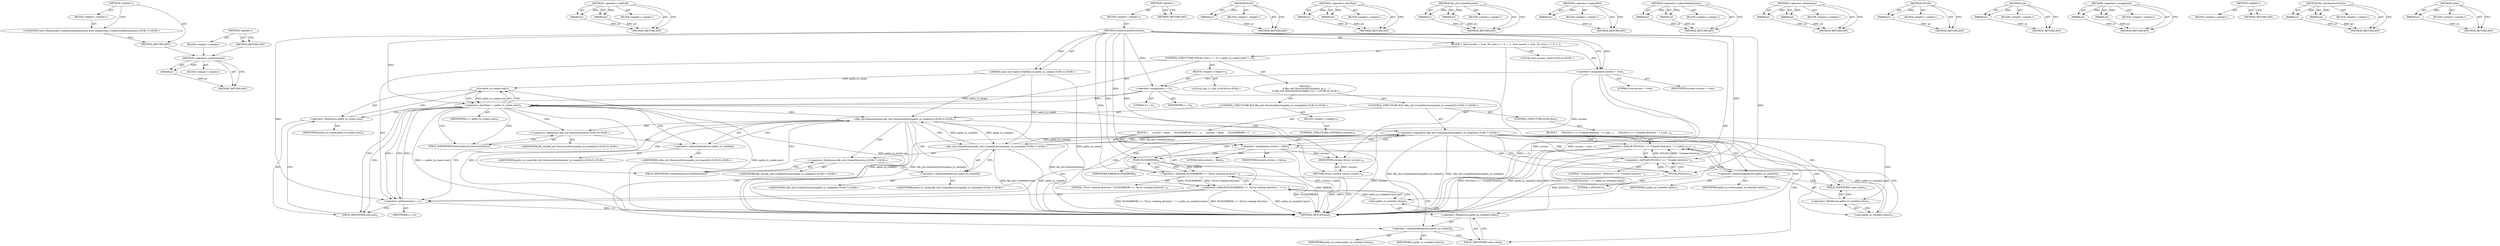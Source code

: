 digraph "&lt;global&gt;" {
vulnerable_125 [label=<(METHOD,&lt;operator&gt;.preIncrement)>];
vulnerable_126 [label=<(PARAM,p1)>];
vulnerable_127 [label=<(BLOCK,&lt;empty&gt;,&lt;empty&gt;)>];
vulnerable_128 [label=<(METHOD_RETURN,ANY)>];
vulnerable_148 [label=<(METHOD,&lt;operator&gt;.shiftLeft)>];
vulnerable_149 [label=<(PARAM,p1)>];
vulnerable_150 [label=<(PARAM,p2)>];
vulnerable_151 [label=<(BLOCK,&lt;empty&gt;,&lt;empty&gt;)>];
vulnerable_152 [label=<(METHOD_RETURN,ANY)>];
vulnerable_6 [label=<(METHOD,&lt;global&gt;)<SUB>1</SUB>>];
vulnerable_7 [label=<(BLOCK,&lt;empty&gt;,&lt;empty&gt;)<SUB>1</SUB>>];
vulnerable_8 [label=<(METHOD,CreateCacheDirectories)<SUB>1</SUB>>];
vulnerable_9 [label="<(PARAM,const std::vector&lt;FilePath&gt;&amp; paths_to_create)<SUB>2</SUB>>"];
vulnerable_10 [label=<(BLOCK,{
  bool success = true;
  for (size_t i = 0; i...,{
  bool success = true;
  for (size_t i = 0; i...)<SUB>2</SUB>>];
vulnerable_11 [label="<(LOCAL,bool success: bool)<SUB>3</SUB>>"];
vulnerable_12 [label=<(&lt;operator&gt;.assignment,success = true)<SUB>3</SUB>>];
vulnerable_13 [label=<(IDENTIFIER,success,success = true)<SUB>3</SUB>>];
vulnerable_14 [label=<(LITERAL,true,success = true)<SUB>3</SUB>>];
vulnerable_15 [label=<(CONTROL_STRUCTURE,FOR,for (size_t i = 0;i &lt; paths_to_create.size();++i))<SUB>4</SUB>>];
vulnerable_16 [label=<(BLOCK,&lt;empty&gt;,&lt;empty&gt;)<SUB>4</SUB>>];
vulnerable_17 [label="<(LOCAL,size_t i: size_t)<SUB>4</SUB>>"];
vulnerable_18 [label=<(&lt;operator&gt;.assignment,i = 0)<SUB>4</SUB>>];
vulnerable_19 [label=<(IDENTIFIER,i,i = 0)<SUB>4</SUB>>];
vulnerable_20 [label=<(LITERAL,0,i = 0)<SUB>4</SUB>>];
vulnerable_21 [label=<(&lt;operator&gt;.lessThan,i &lt; paths_to_create.size())<SUB>4</SUB>>];
vulnerable_22 [label=<(IDENTIFIER,i,i &lt; paths_to_create.size())<SUB>4</SUB>>];
vulnerable_23 [label=<(size,paths_to_create.size())<SUB>4</SUB>>];
vulnerable_24 [label=<(&lt;operator&gt;.fieldAccess,paths_to_create.size)<SUB>4</SUB>>];
vulnerable_25 [label=<(IDENTIFIER,paths_to_create,paths_to_create.size())<SUB>4</SUB>>];
vulnerable_26 [label=<(FIELD_IDENTIFIER,size,size)<SUB>4</SUB>>];
vulnerable_27 [label=<(&lt;operator&gt;.preIncrement,++i)<SUB>4</SUB>>];
vulnerable_28 [label=<(IDENTIFIER,i,++i)<SUB>4</SUB>>];
vulnerable_29 [label="<(BLOCK,{
    if (file_util::DirectoryExists(paths_to_c...,{
    if (file_util::DirectoryExists(paths_to_c...)<SUB>4</SUB>>"];
vulnerable_30 [label="<(CONTROL_STRUCTURE,IF,if (file_util::DirectoryExists(paths_to_create[i])))<SUB>5</SUB>>"];
vulnerable_31 [label="<(file_util.DirectoryExists,file_util::DirectoryExists(paths_to_create[i]))<SUB>5</SUB>>"];
vulnerable_32 [label="<(&lt;operator&gt;.fieldAccess,file_util::DirectoryExists)<SUB>5</SUB>>"];
vulnerable_33 [label="<(IDENTIFIER,file_util,file_util::DirectoryExists(paths_to_create[i]))<SUB>5</SUB>>"];
vulnerable_34 [label=<(FIELD_IDENTIFIER,DirectoryExists,DirectoryExists)<SUB>5</SUB>>];
vulnerable_35 [label=<(&lt;operator&gt;.indirectIndexAccess,paths_to_create[i])<SUB>5</SUB>>];
vulnerable_36 [label="<(IDENTIFIER,paths_to_create,file_util::DirectoryExists(paths_to_create[i]))<SUB>5</SUB>>"];
vulnerable_37 [label="<(IDENTIFIER,i,file_util::DirectoryExists(paths_to_create[i]))<SUB>5</SUB>>"];
vulnerable_38 [label=<(BLOCK,&lt;empty&gt;,&lt;empty&gt;)<SUB>6</SUB>>];
vulnerable_39 [label=<(CONTROL_STRUCTURE,CONTINUE,continue;)<SUB>6</SUB>>];
vulnerable_40 [label="<(CONTROL_STRUCTURE,IF,if (!file_util::CreateDirectory(paths_to_create[i])))<SUB>7</SUB>>"];
vulnerable_41 [label="<(&lt;operator&gt;.logicalNot,!file_util::CreateDirectory(paths_to_create[i]))<SUB>7</SUB>>"];
vulnerable_42 [label="<(file_util.CreateDirectory,file_util::CreateDirectory(paths_to_create[i]))<SUB>7</SUB>>"];
vulnerable_43 [label="<(&lt;operator&gt;.fieldAccess,file_util::CreateDirectory)<SUB>7</SUB>>"];
vulnerable_44 [label="<(IDENTIFIER,file_util,file_util::CreateDirectory(paths_to_create[i]))<SUB>7</SUB>>"];
vulnerable_45 [label=<(FIELD_IDENTIFIER,CreateDirectory,CreateDirectory)<SUB>7</SUB>>];
vulnerable_46 [label=<(&lt;operator&gt;.indirectIndexAccess,paths_to_create[i])<SUB>7</SUB>>];
vulnerable_47 [label="<(IDENTIFIER,paths_to_create,file_util::CreateDirectory(paths_to_create[i]))<SUB>7</SUB>>"];
vulnerable_48 [label="<(IDENTIFIER,i,file_util::CreateDirectory(paths_to_create[i]))<SUB>7</SUB>>"];
vulnerable_49 [label=<(BLOCK,{
      success = false;
      PLOG(ERROR) &lt;&lt; &quot;...,{
      success = false;
      PLOG(ERROR) &lt;&lt; &quot;...)<SUB>7</SUB>>];
vulnerable_50 [label=<(&lt;operator&gt;.assignment,success = false)<SUB>8</SUB>>];
vulnerable_51 [label=<(IDENTIFIER,success,success = false)<SUB>8</SUB>>];
vulnerable_52 [label=<(LITERAL,false,success = false)<SUB>8</SUB>>];
vulnerable_53 [label=<(&lt;operator&gt;.shiftLeft,PLOG(ERROR) &lt;&lt; &quot;Error creating directory &quot; &lt;&lt; p...)<SUB>9</SUB>>];
vulnerable_54 [label=<(&lt;operator&gt;.shiftLeft,PLOG(ERROR) &lt;&lt; &quot;Error creating directory &quot;)<SUB>9</SUB>>];
vulnerable_55 [label=<(PLOG,PLOG(ERROR))<SUB>9</SUB>>];
vulnerable_56 [label=<(IDENTIFIER,ERROR,PLOG(ERROR))<SUB>9</SUB>>];
vulnerable_57 [label=<(LITERAL,&quot;Error creating directory &quot;,PLOG(ERROR) &lt;&lt; &quot;Error creating directory &quot;)<SUB>9</SUB>>];
vulnerable_58 [label=<(value,paths_to_create[i].value())<SUB>9</SUB>>];
vulnerable_59 [label=<(&lt;operator&gt;.fieldAccess,paths_to_create[i].value)<SUB>9</SUB>>];
vulnerable_60 [label=<(&lt;operator&gt;.indirectIndexAccess,paths_to_create[i])<SUB>9</SUB>>];
vulnerable_61 [label=<(IDENTIFIER,paths_to_create,paths_to_create[i].value())<SUB>9</SUB>>];
vulnerable_62 [label=<(IDENTIFIER,i,paths_to_create[i].value())<SUB>9</SUB>>];
vulnerable_63 [label=<(FIELD_IDENTIFIER,value,value)<SUB>9</SUB>>];
vulnerable_64 [label=<(CONTROL_STRUCTURE,ELSE,else)<SUB>10</SUB>>];
vulnerable_65 [label=<(BLOCK,{
      DVLOG(1) &lt;&lt; &quot;Created directory &quot; &lt;&lt; pat...,{
      DVLOG(1) &lt;&lt; &quot;Created directory &quot; &lt;&lt; pat...)<SUB>10</SUB>>];
vulnerable_66 [label=<(&lt;operator&gt;.shiftLeft,DVLOG(1) &lt;&lt; &quot;Created directory &quot; &lt;&lt; paths_to_cr...)<SUB>11</SUB>>];
vulnerable_67 [label=<(&lt;operator&gt;.shiftLeft,DVLOG(1) &lt;&lt; &quot;Created directory &quot;)<SUB>11</SUB>>];
vulnerable_68 [label=<(DVLOG,DVLOG(1))<SUB>11</SUB>>];
vulnerable_69 [label=<(LITERAL,1,DVLOG(1))<SUB>11</SUB>>];
vulnerable_70 [label=<(LITERAL,&quot;Created directory &quot;,DVLOG(1) &lt;&lt; &quot;Created directory &quot;)<SUB>11</SUB>>];
vulnerable_71 [label=<(value,paths_to_create[i].value())<SUB>11</SUB>>];
vulnerable_72 [label=<(&lt;operator&gt;.fieldAccess,paths_to_create[i].value)<SUB>11</SUB>>];
vulnerable_73 [label=<(&lt;operator&gt;.indirectIndexAccess,paths_to_create[i])<SUB>11</SUB>>];
vulnerable_74 [label=<(IDENTIFIER,paths_to_create,paths_to_create[i].value())<SUB>11</SUB>>];
vulnerable_75 [label=<(IDENTIFIER,i,paths_to_create[i].value())<SUB>11</SUB>>];
vulnerable_76 [label=<(FIELD_IDENTIFIER,value,value)<SUB>11</SUB>>];
vulnerable_77 [label=<(RETURN,return success;,return success;)<SUB>14</SUB>>];
vulnerable_78 [label=<(IDENTIFIER,success,return success;)<SUB>14</SUB>>];
vulnerable_79 [label=<(METHOD_RETURN,bool)<SUB>1</SUB>>];
vulnerable_81 [label=<(METHOD_RETURN,ANY)<SUB>1</SUB>>];
vulnerable_153 [label=<(METHOD,PLOG)>];
vulnerable_154 [label=<(PARAM,p1)>];
vulnerable_155 [label=<(BLOCK,&lt;empty&gt;,&lt;empty&gt;)>];
vulnerable_156 [label=<(METHOD_RETURN,ANY)>];
vulnerable_111 [label=<(METHOD,&lt;operator&gt;.lessThan)>];
vulnerable_112 [label=<(PARAM,p1)>];
vulnerable_113 [label=<(PARAM,p2)>];
vulnerable_114 [label=<(BLOCK,&lt;empty&gt;,&lt;empty&gt;)>];
vulnerable_115 [label=<(METHOD_RETURN,ANY)>];
vulnerable_143 [label=<(METHOD,file_util.CreateDirectory)>];
vulnerable_144 [label=<(PARAM,p1)>];
vulnerable_145 [label=<(PARAM,p2)>];
vulnerable_146 [label=<(BLOCK,&lt;empty&gt;,&lt;empty&gt;)>];
vulnerable_147 [label=<(METHOD_RETURN,ANY)>];
vulnerable_139 [label=<(METHOD,&lt;operator&gt;.logicalNot)>];
vulnerable_140 [label=<(PARAM,p1)>];
vulnerable_141 [label=<(BLOCK,&lt;empty&gt;,&lt;empty&gt;)>];
vulnerable_142 [label=<(METHOD_RETURN,ANY)>];
vulnerable_134 [label=<(METHOD,&lt;operator&gt;.indirectIndexAccess)>];
vulnerable_135 [label=<(PARAM,p1)>];
vulnerable_136 [label=<(PARAM,p2)>];
vulnerable_137 [label=<(BLOCK,&lt;empty&gt;,&lt;empty&gt;)>];
vulnerable_138 [label=<(METHOD_RETURN,ANY)>];
vulnerable_120 [label=<(METHOD,&lt;operator&gt;.fieldAccess)>];
vulnerable_121 [label=<(PARAM,p1)>];
vulnerable_122 [label=<(PARAM,p2)>];
vulnerable_123 [label=<(BLOCK,&lt;empty&gt;,&lt;empty&gt;)>];
vulnerable_124 [label=<(METHOD_RETURN,ANY)>];
vulnerable_161 [label=<(METHOD,DVLOG)>];
vulnerable_162 [label=<(PARAM,p1)>];
vulnerable_163 [label=<(BLOCK,&lt;empty&gt;,&lt;empty&gt;)>];
vulnerable_164 [label=<(METHOD_RETURN,ANY)>];
vulnerable_116 [label=<(METHOD,size)>];
vulnerable_117 [label=<(PARAM,p1)>];
vulnerable_118 [label=<(BLOCK,&lt;empty&gt;,&lt;empty&gt;)>];
vulnerable_119 [label=<(METHOD_RETURN,ANY)>];
vulnerable_106 [label=<(METHOD,&lt;operator&gt;.assignment)>];
vulnerable_107 [label=<(PARAM,p1)>];
vulnerable_108 [label=<(PARAM,p2)>];
vulnerable_109 [label=<(BLOCK,&lt;empty&gt;,&lt;empty&gt;)>];
vulnerable_110 [label=<(METHOD_RETURN,ANY)>];
vulnerable_100 [label=<(METHOD,&lt;global&gt;)<SUB>1</SUB>>];
vulnerable_101 [label=<(BLOCK,&lt;empty&gt;,&lt;empty&gt;)>];
vulnerable_102 [label=<(METHOD_RETURN,ANY)>];
vulnerable_129 [label=<(METHOD,file_util.DirectoryExists)>];
vulnerable_130 [label=<(PARAM,p1)>];
vulnerable_131 [label=<(PARAM,p2)>];
vulnerable_132 [label=<(BLOCK,&lt;empty&gt;,&lt;empty&gt;)>];
vulnerable_133 [label=<(METHOD_RETURN,ANY)>];
vulnerable_157 [label=<(METHOD,value)>];
vulnerable_158 [label=<(PARAM,p1)>];
vulnerable_159 [label=<(BLOCK,&lt;empty&gt;,&lt;empty&gt;)>];
vulnerable_160 [label=<(METHOD_RETURN,ANY)>];
fixed_6 [label=<(METHOD,&lt;global&gt;)<SUB>1</SUB>>];
fixed_7 [label=<(BLOCK,&lt;empty&gt;,&lt;empty&gt;)<SUB>1</SUB>>];
fixed_8 [label="<(UNKNOWN,bool GDataCache::CreateCacheDirectories(,bool GDataCache::CreateCacheDirectories()<SUB>1</SUB>>"];
fixed_9 [label=<(METHOD_RETURN,ANY)<SUB>1</SUB>>];
fixed_14 [label=<(METHOD,&lt;global&gt;)<SUB>1</SUB>>];
fixed_15 [label=<(BLOCK,&lt;empty&gt;,&lt;empty&gt;)>];
fixed_16 [label=<(METHOD_RETURN,ANY)>];
vulnerable_125 -> vulnerable_126  [key=0, label="AST: "];
vulnerable_125 -> vulnerable_126  [key=1, label="DDG: "];
vulnerable_125 -> vulnerable_127  [key=0, label="AST: "];
vulnerable_125 -> vulnerable_128  [key=0, label="AST: "];
vulnerable_125 -> vulnerable_128  [key=1, label="CFG: "];
vulnerable_126 -> vulnerable_128  [key=0, label="DDG: p1"];
vulnerable_148 -> vulnerable_149  [key=0, label="AST: "];
vulnerable_148 -> vulnerable_149  [key=1, label="DDG: "];
vulnerable_148 -> vulnerable_151  [key=0, label="AST: "];
vulnerable_148 -> vulnerable_150  [key=0, label="AST: "];
vulnerable_148 -> vulnerable_150  [key=1, label="DDG: "];
vulnerable_148 -> vulnerable_152  [key=0, label="AST: "];
vulnerable_148 -> vulnerable_152  [key=1, label="CFG: "];
vulnerable_149 -> vulnerable_152  [key=0, label="DDG: p1"];
vulnerable_150 -> vulnerable_152  [key=0, label="DDG: p2"];
vulnerable_6 -> vulnerable_7  [key=0, label="AST: "];
vulnerable_6 -> vulnerable_81  [key=0, label="AST: "];
vulnerable_6 -> vulnerable_81  [key=1, label="CFG: "];
vulnerable_7 -> vulnerable_8  [key=0, label="AST: "];
vulnerable_8 -> vulnerable_9  [key=0, label="AST: "];
vulnerable_8 -> vulnerable_9  [key=1, label="DDG: "];
vulnerable_8 -> vulnerable_10  [key=0, label="AST: "];
vulnerable_8 -> vulnerable_79  [key=0, label="AST: "];
vulnerable_8 -> vulnerable_12  [key=0, label="CFG: "];
vulnerable_8 -> vulnerable_12  [key=1, label="DDG: "];
vulnerable_8 -> vulnerable_78  [key=0, label="DDG: "];
vulnerable_8 -> vulnerable_18  [key=0, label="DDG: "];
vulnerable_8 -> vulnerable_21  [key=0, label="DDG: "];
vulnerable_8 -> vulnerable_27  [key=0, label="DDG: "];
vulnerable_8 -> vulnerable_50  [key=0, label="DDG: "];
vulnerable_8 -> vulnerable_54  [key=0, label="DDG: "];
vulnerable_8 -> vulnerable_55  [key=0, label="DDG: "];
vulnerable_8 -> vulnerable_67  [key=0, label="DDG: "];
vulnerable_8 -> vulnerable_68  [key=0, label="DDG: "];
vulnerable_9 -> vulnerable_79  [key=0, label="DDG: paths_to_create"];
vulnerable_9 -> vulnerable_23  [key=0, label="DDG: paths_to_create"];
vulnerable_9 -> vulnerable_31  [key=0, label="DDG: paths_to_create"];
vulnerable_9 -> vulnerable_42  [key=0, label="DDG: paths_to_create"];
vulnerable_10 -> vulnerable_11  [key=0, label="AST: "];
vulnerable_10 -> vulnerable_12  [key=0, label="AST: "];
vulnerable_10 -> vulnerable_15  [key=0, label="AST: "];
vulnerable_10 -> vulnerable_77  [key=0, label="AST: "];
vulnerable_12 -> vulnerable_13  [key=0, label="AST: "];
vulnerable_12 -> vulnerable_14  [key=0, label="AST: "];
vulnerable_12 -> vulnerable_18  [key=0, label="CFG: "];
vulnerable_12 -> vulnerable_79  [key=0, label="DDG: success"];
vulnerable_12 -> vulnerable_79  [key=1, label="DDG: success = true"];
vulnerable_12 -> vulnerable_78  [key=0, label="DDG: success"];
vulnerable_15 -> vulnerable_16  [key=0, label="AST: "];
vulnerable_15 -> vulnerable_21  [key=0, label="AST: "];
vulnerable_15 -> vulnerable_27  [key=0, label="AST: "];
vulnerable_15 -> vulnerable_29  [key=0, label="AST: "];
vulnerable_16 -> vulnerable_17  [key=0, label="AST: "];
vulnerable_16 -> vulnerable_18  [key=0, label="AST: "];
vulnerable_18 -> vulnerable_19  [key=0, label="AST: "];
vulnerable_18 -> vulnerable_20  [key=0, label="AST: "];
vulnerable_18 -> vulnerable_26  [key=0, label="CFG: "];
vulnerable_18 -> vulnerable_79  [key=0, label="DDG: i = 0"];
vulnerable_18 -> vulnerable_21  [key=0, label="DDG: i"];
vulnerable_21 -> vulnerable_22  [key=0, label="AST: "];
vulnerable_21 -> vulnerable_23  [key=0, label="AST: "];
vulnerable_21 -> vulnerable_23  [key=1, label="CDG: "];
vulnerable_21 -> vulnerable_34  [key=0, label="CFG: "];
vulnerable_21 -> vulnerable_34  [key=1, label="CDG: "];
vulnerable_21 -> vulnerable_77  [key=0, label="CFG: "];
vulnerable_21 -> vulnerable_79  [key=0, label="DDG: i"];
vulnerable_21 -> vulnerable_79  [key=1, label="DDG: paths_to_create.size()"];
vulnerable_21 -> vulnerable_79  [key=2, label="DDG: i &lt; paths_to_create.size()"];
vulnerable_21 -> vulnerable_27  [key=0, label="DDG: i"];
vulnerable_21 -> vulnerable_27  [key=1, label="CDG: "];
vulnerable_21 -> vulnerable_21  [key=0, label="CDG: "];
vulnerable_21 -> vulnerable_32  [key=0, label="CDG: "];
vulnerable_21 -> vulnerable_26  [key=0, label="CDG: "];
vulnerable_21 -> vulnerable_35  [key=0, label="CDG: "];
vulnerable_21 -> vulnerable_24  [key=0, label="CDG: "];
vulnerable_21 -> vulnerable_31  [key=0, label="CDG: "];
vulnerable_23 -> vulnerable_24  [key=0, label="AST: "];
vulnerable_23 -> vulnerable_21  [key=0, label="CFG: "];
vulnerable_23 -> vulnerable_21  [key=1, label="DDG: paths_to_create.size"];
vulnerable_23 -> vulnerable_79  [key=0, label="DDG: paths_to_create.size"];
vulnerable_24 -> vulnerable_25  [key=0, label="AST: "];
vulnerable_24 -> vulnerable_26  [key=0, label="AST: "];
vulnerable_24 -> vulnerable_23  [key=0, label="CFG: "];
vulnerable_26 -> vulnerable_24  [key=0, label="CFG: "];
vulnerable_27 -> vulnerable_28  [key=0, label="AST: "];
vulnerable_27 -> vulnerable_26  [key=0, label="CFG: "];
vulnerable_27 -> vulnerable_79  [key=0, label="DDG: ++i"];
vulnerable_27 -> vulnerable_21  [key=0, label="DDG: i"];
vulnerable_29 -> vulnerable_30  [key=0, label="AST: "];
vulnerable_29 -> vulnerable_40  [key=0, label="AST: "];
vulnerable_30 -> vulnerable_31  [key=0, label="AST: "];
vulnerable_30 -> vulnerable_38  [key=0, label="AST: "];
vulnerable_31 -> vulnerable_32  [key=0, label="AST: "];
vulnerable_31 -> vulnerable_35  [key=0, label="AST: "];
vulnerable_31 -> vulnerable_27  [key=0, label="CFG: "];
vulnerable_31 -> vulnerable_45  [key=0, label="CFG: "];
vulnerable_31 -> vulnerable_45  [key=1, label="CDG: "];
vulnerable_31 -> vulnerable_79  [key=0, label="DDG: file_util::DirectoryExists"];
vulnerable_31 -> vulnerable_79  [key=1, label="DDG: paths_to_create[i]"];
vulnerable_31 -> vulnerable_79  [key=2, label="DDG: file_util::DirectoryExists(paths_to_create[i])"];
vulnerable_31 -> vulnerable_42  [key=0, label="DDG: paths_to_create[i]"];
vulnerable_31 -> vulnerable_42  [key=1, label="CDG: "];
vulnerable_31 -> vulnerable_46  [key=0, label="CDG: "];
vulnerable_31 -> vulnerable_43  [key=0, label="CDG: "];
vulnerable_31 -> vulnerable_41  [key=0, label="CDG: "];
vulnerable_32 -> vulnerable_33  [key=0, label="AST: "];
vulnerable_32 -> vulnerable_34  [key=0, label="AST: "];
vulnerable_32 -> vulnerable_35  [key=0, label="CFG: "];
vulnerable_34 -> vulnerable_32  [key=0, label="CFG: "];
vulnerable_35 -> vulnerable_36  [key=0, label="AST: "];
vulnerable_35 -> vulnerable_37  [key=0, label="AST: "];
vulnerable_35 -> vulnerable_31  [key=0, label="CFG: "];
vulnerable_38 -> vulnerable_39  [key=0, label="AST: "];
vulnerable_40 -> vulnerable_41  [key=0, label="AST: "];
vulnerable_40 -> vulnerable_49  [key=0, label="AST: "];
vulnerable_40 -> vulnerable_64  [key=0, label="AST: "];
vulnerable_41 -> vulnerable_42  [key=0, label="AST: "];
vulnerable_41 -> vulnerable_50  [key=0, label="CFG: "];
vulnerable_41 -> vulnerable_50  [key=1, label="CDG: "];
vulnerable_41 -> vulnerable_68  [key=0, label="CFG: "];
vulnerable_41 -> vulnerable_68  [key=1, label="CDG: "];
vulnerable_41 -> vulnerable_79  [key=0, label="DDG: file_util::CreateDirectory(paths_to_create[i])"];
vulnerable_41 -> vulnerable_79  [key=1, label="DDG: !file_util::CreateDirectory(paths_to_create[i])"];
vulnerable_41 -> vulnerable_60  [key=0, label="CDG: "];
vulnerable_41 -> vulnerable_73  [key=0, label="CDG: "];
vulnerable_41 -> vulnerable_66  [key=0, label="CDG: "];
vulnerable_41 -> vulnerable_72  [key=0, label="CDG: "];
vulnerable_41 -> vulnerable_67  [key=0, label="CDG: "];
vulnerable_41 -> vulnerable_76  [key=0, label="CDG: "];
vulnerable_41 -> vulnerable_59  [key=0, label="CDG: "];
vulnerable_41 -> vulnerable_54  [key=0, label="CDG: "];
vulnerable_41 -> vulnerable_58  [key=0, label="CDG: "];
vulnerable_41 -> vulnerable_71  [key=0, label="CDG: "];
vulnerable_41 -> vulnerable_53  [key=0, label="CDG: "];
vulnerable_41 -> vulnerable_63  [key=0, label="CDG: "];
vulnerable_41 -> vulnerable_55  [key=0, label="CDG: "];
vulnerable_42 -> vulnerable_43  [key=0, label="AST: "];
vulnerable_42 -> vulnerable_46  [key=0, label="AST: "];
vulnerable_42 -> vulnerable_41  [key=0, label="CFG: "];
vulnerable_42 -> vulnerable_41  [key=1, label="DDG: file_util::CreateDirectory"];
vulnerable_42 -> vulnerable_41  [key=2, label="DDG: paths_to_create[i]"];
vulnerable_42 -> vulnerable_79  [key=0, label="DDG: file_util::CreateDirectory"];
vulnerable_42 -> vulnerable_79  [key=1, label="DDG: paths_to_create[i]"];
vulnerable_42 -> vulnerable_31  [key=0, label="DDG: paths_to_create[i]"];
vulnerable_43 -> vulnerable_44  [key=0, label="AST: "];
vulnerable_43 -> vulnerable_45  [key=0, label="AST: "];
vulnerable_43 -> vulnerable_46  [key=0, label="CFG: "];
vulnerable_45 -> vulnerable_43  [key=0, label="CFG: "];
vulnerable_46 -> vulnerable_47  [key=0, label="AST: "];
vulnerable_46 -> vulnerable_48  [key=0, label="AST: "];
vulnerable_46 -> vulnerable_42  [key=0, label="CFG: "];
vulnerable_49 -> vulnerable_50  [key=0, label="AST: "];
vulnerable_49 -> vulnerable_53  [key=0, label="AST: "];
vulnerable_50 -> vulnerable_51  [key=0, label="AST: "];
vulnerable_50 -> vulnerable_52  [key=0, label="AST: "];
vulnerable_50 -> vulnerable_55  [key=0, label="CFG: "];
vulnerable_50 -> vulnerable_79  [key=0, label="DDG: success"];
vulnerable_50 -> vulnerable_79  [key=1, label="DDG: success = false"];
vulnerable_50 -> vulnerable_78  [key=0, label="DDG: success"];
vulnerable_53 -> vulnerable_54  [key=0, label="AST: "];
vulnerable_53 -> vulnerable_58  [key=0, label="AST: "];
vulnerable_53 -> vulnerable_27  [key=0, label="CFG: "];
vulnerable_53 -> vulnerable_79  [key=0, label="DDG: PLOG(ERROR) &lt;&lt; &quot;Error creating directory &quot;"];
vulnerable_53 -> vulnerable_79  [key=1, label="DDG: paths_to_create[i].value()"];
vulnerable_53 -> vulnerable_79  [key=2, label="DDG: PLOG(ERROR) &lt;&lt; &quot;Error creating directory &quot; &lt;&lt; paths_to_create[i].value()"];
vulnerable_54 -> vulnerable_55  [key=0, label="AST: "];
vulnerable_54 -> vulnerable_57  [key=0, label="AST: "];
vulnerable_54 -> vulnerable_60  [key=0, label="CFG: "];
vulnerable_54 -> vulnerable_79  [key=0, label="DDG: PLOG(ERROR)"];
vulnerable_54 -> vulnerable_53  [key=0, label="DDG: PLOG(ERROR)"];
vulnerable_54 -> vulnerable_53  [key=1, label="DDG: &quot;Error creating directory &quot;"];
vulnerable_55 -> vulnerable_56  [key=0, label="AST: "];
vulnerable_55 -> vulnerable_54  [key=0, label="CFG: "];
vulnerable_55 -> vulnerable_54  [key=1, label="DDG: ERROR"];
vulnerable_55 -> vulnerable_79  [key=0, label="DDG: ERROR"];
vulnerable_58 -> vulnerable_59  [key=0, label="AST: "];
vulnerable_58 -> vulnerable_53  [key=0, label="CFG: "];
vulnerable_58 -> vulnerable_53  [key=1, label="DDG: paths_to_create[i].value"];
vulnerable_59 -> vulnerable_60  [key=0, label="AST: "];
vulnerable_59 -> vulnerable_63  [key=0, label="AST: "];
vulnerable_59 -> vulnerable_58  [key=0, label="CFG: "];
vulnerable_60 -> vulnerable_61  [key=0, label="AST: "];
vulnerable_60 -> vulnerable_62  [key=0, label="AST: "];
vulnerable_60 -> vulnerable_63  [key=0, label="CFG: "];
vulnerable_63 -> vulnerable_59  [key=0, label="CFG: "];
vulnerable_64 -> vulnerable_65  [key=0, label="AST: "];
vulnerable_65 -> vulnerable_66  [key=0, label="AST: "];
vulnerable_66 -> vulnerable_67  [key=0, label="AST: "];
vulnerable_66 -> vulnerable_71  [key=0, label="AST: "];
vulnerable_66 -> vulnerable_27  [key=0, label="CFG: "];
vulnerable_66 -> vulnerable_79  [key=0, label="DDG: DVLOG(1) &lt;&lt; &quot;Created directory &quot;"];
vulnerable_66 -> vulnerable_79  [key=1, label="DDG: paths_to_create[i].value()"];
vulnerable_66 -> vulnerable_79  [key=2, label="DDG: DVLOG(1) &lt;&lt; &quot;Created directory &quot; &lt;&lt; paths_to_create[i].value()"];
vulnerable_67 -> vulnerable_68  [key=0, label="AST: "];
vulnerable_67 -> vulnerable_70  [key=0, label="AST: "];
vulnerable_67 -> vulnerable_73  [key=0, label="CFG: "];
vulnerable_67 -> vulnerable_79  [key=0, label="DDG: DVLOG(1)"];
vulnerable_67 -> vulnerable_66  [key=0, label="DDG: DVLOG(1)"];
vulnerable_67 -> vulnerable_66  [key=1, label="DDG: &quot;Created directory &quot;"];
vulnerable_68 -> vulnerable_69  [key=0, label="AST: "];
vulnerable_68 -> vulnerable_67  [key=0, label="CFG: "];
vulnerable_68 -> vulnerable_67  [key=1, label="DDG: 1"];
vulnerable_71 -> vulnerable_72  [key=0, label="AST: "];
vulnerable_71 -> vulnerable_66  [key=0, label="CFG: "];
vulnerable_71 -> vulnerable_66  [key=1, label="DDG: paths_to_create[i].value"];
vulnerable_72 -> vulnerable_73  [key=0, label="AST: "];
vulnerable_72 -> vulnerable_76  [key=0, label="AST: "];
vulnerable_72 -> vulnerable_71  [key=0, label="CFG: "];
vulnerable_73 -> vulnerable_74  [key=0, label="AST: "];
vulnerable_73 -> vulnerable_75  [key=0, label="AST: "];
vulnerable_73 -> vulnerable_76  [key=0, label="CFG: "];
vulnerable_76 -> vulnerable_72  [key=0, label="CFG: "];
vulnerable_77 -> vulnerable_78  [key=0, label="AST: "];
vulnerable_77 -> vulnerable_79  [key=0, label="CFG: "];
vulnerable_77 -> vulnerable_79  [key=1, label="DDG: &lt;RET&gt;"];
vulnerable_78 -> vulnerable_77  [key=0, label="DDG: success"];
vulnerable_153 -> vulnerable_154  [key=0, label="AST: "];
vulnerable_153 -> vulnerable_154  [key=1, label="DDG: "];
vulnerable_153 -> vulnerable_155  [key=0, label="AST: "];
vulnerable_153 -> vulnerable_156  [key=0, label="AST: "];
vulnerable_153 -> vulnerable_156  [key=1, label="CFG: "];
vulnerable_154 -> vulnerable_156  [key=0, label="DDG: p1"];
vulnerable_111 -> vulnerable_112  [key=0, label="AST: "];
vulnerable_111 -> vulnerable_112  [key=1, label="DDG: "];
vulnerable_111 -> vulnerable_114  [key=0, label="AST: "];
vulnerable_111 -> vulnerable_113  [key=0, label="AST: "];
vulnerable_111 -> vulnerable_113  [key=1, label="DDG: "];
vulnerable_111 -> vulnerable_115  [key=0, label="AST: "];
vulnerable_111 -> vulnerable_115  [key=1, label="CFG: "];
vulnerable_112 -> vulnerable_115  [key=0, label="DDG: p1"];
vulnerable_113 -> vulnerable_115  [key=0, label="DDG: p2"];
vulnerable_143 -> vulnerable_144  [key=0, label="AST: "];
vulnerable_143 -> vulnerable_144  [key=1, label="DDG: "];
vulnerable_143 -> vulnerable_146  [key=0, label="AST: "];
vulnerable_143 -> vulnerable_145  [key=0, label="AST: "];
vulnerable_143 -> vulnerable_145  [key=1, label="DDG: "];
vulnerable_143 -> vulnerable_147  [key=0, label="AST: "];
vulnerable_143 -> vulnerable_147  [key=1, label="CFG: "];
vulnerable_144 -> vulnerable_147  [key=0, label="DDG: p1"];
vulnerable_145 -> vulnerable_147  [key=0, label="DDG: p2"];
vulnerable_139 -> vulnerable_140  [key=0, label="AST: "];
vulnerable_139 -> vulnerable_140  [key=1, label="DDG: "];
vulnerable_139 -> vulnerable_141  [key=0, label="AST: "];
vulnerable_139 -> vulnerable_142  [key=0, label="AST: "];
vulnerable_139 -> vulnerable_142  [key=1, label="CFG: "];
vulnerable_140 -> vulnerable_142  [key=0, label="DDG: p1"];
vulnerable_134 -> vulnerable_135  [key=0, label="AST: "];
vulnerable_134 -> vulnerable_135  [key=1, label="DDG: "];
vulnerable_134 -> vulnerable_137  [key=0, label="AST: "];
vulnerable_134 -> vulnerable_136  [key=0, label="AST: "];
vulnerable_134 -> vulnerable_136  [key=1, label="DDG: "];
vulnerable_134 -> vulnerable_138  [key=0, label="AST: "];
vulnerable_134 -> vulnerable_138  [key=1, label="CFG: "];
vulnerable_135 -> vulnerable_138  [key=0, label="DDG: p1"];
vulnerable_136 -> vulnerable_138  [key=0, label="DDG: p2"];
vulnerable_120 -> vulnerable_121  [key=0, label="AST: "];
vulnerable_120 -> vulnerable_121  [key=1, label="DDG: "];
vulnerable_120 -> vulnerable_123  [key=0, label="AST: "];
vulnerable_120 -> vulnerable_122  [key=0, label="AST: "];
vulnerable_120 -> vulnerable_122  [key=1, label="DDG: "];
vulnerable_120 -> vulnerable_124  [key=0, label="AST: "];
vulnerable_120 -> vulnerable_124  [key=1, label="CFG: "];
vulnerable_121 -> vulnerable_124  [key=0, label="DDG: p1"];
vulnerable_122 -> vulnerable_124  [key=0, label="DDG: p2"];
vulnerable_161 -> vulnerable_162  [key=0, label="AST: "];
vulnerable_161 -> vulnerable_162  [key=1, label="DDG: "];
vulnerable_161 -> vulnerable_163  [key=0, label="AST: "];
vulnerable_161 -> vulnerable_164  [key=0, label="AST: "];
vulnerable_161 -> vulnerable_164  [key=1, label="CFG: "];
vulnerable_162 -> vulnerable_164  [key=0, label="DDG: p1"];
vulnerable_116 -> vulnerable_117  [key=0, label="AST: "];
vulnerable_116 -> vulnerable_117  [key=1, label="DDG: "];
vulnerable_116 -> vulnerable_118  [key=0, label="AST: "];
vulnerable_116 -> vulnerable_119  [key=0, label="AST: "];
vulnerable_116 -> vulnerable_119  [key=1, label="CFG: "];
vulnerable_117 -> vulnerable_119  [key=0, label="DDG: p1"];
vulnerable_106 -> vulnerable_107  [key=0, label="AST: "];
vulnerable_106 -> vulnerable_107  [key=1, label="DDG: "];
vulnerable_106 -> vulnerable_109  [key=0, label="AST: "];
vulnerable_106 -> vulnerable_108  [key=0, label="AST: "];
vulnerable_106 -> vulnerable_108  [key=1, label="DDG: "];
vulnerable_106 -> vulnerable_110  [key=0, label="AST: "];
vulnerable_106 -> vulnerable_110  [key=1, label="CFG: "];
vulnerable_107 -> vulnerable_110  [key=0, label="DDG: p1"];
vulnerable_108 -> vulnerable_110  [key=0, label="DDG: p2"];
vulnerable_100 -> vulnerable_101  [key=0, label="AST: "];
vulnerable_100 -> vulnerable_102  [key=0, label="AST: "];
vulnerable_100 -> vulnerable_102  [key=1, label="CFG: "];
vulnerable_129 -> vulnerable_130  [key=0, label="AST: "];
vulnerable_129 -> vulnerable_130  [key=1, label="DDG: "];
vulnerable_129 -> vulnerable_132  [key=0, label="AST: "];
vulnerable_129 -> vulnerable_131  [key=0, label="AST: "];
vulnerable_129 -> vulnerable_131  [key=1, label="DDG: "];
vulnerable_129 -> vulnerable_133  [key=0, label="AST: "];
vulnerable_129 -> vulnerable_133  [key=1, label="CFG: "];
vulnerable_130 -> vulnerable_133  [key=0, label="DDG: p1"];
vulnerable_131 -> vulnerable_133  [key=0, label="DDG: p2"];
vulnerable_157 -> vulnerable_158  [key=0, label="AST: "];
vulnerable_157 -> vulnerable_158  [key=1, label="DDG: "];
vulnerable_157 -> vulnerable_159  [key=0, label="AST: "];
vulnerable_157 -> vulnerable_160  [key=0, label="AST: "];
vulnerable_157 -> vulnerable_160  [key=1, label="CFG: "];
vulnerable_158 -> vulnerable_160  [key=0, label="DDG: p1"];
fixed_6 -> fixed_7  [key=0, label="AST: "];
fixed_6 -> fixed_9  [key=0, label="AST: "];
fixed_6 -> fixed_8  [key=0, label="CFG: "];
fixed_7 -> fixed_8  [key=0, label="AST: "];
fixed_8 -> fixed_9  [key=0, label="CFG: "];
fixed_9 -> vulnerable_125  [key=0];
fixed_14 -> fixed_15  [key=0, label="AST: "];
fixed_14 -> fixed_16  [key=0, label="AST: "];
fixed_14 -> fixed_16  [key=1, label="CFG: "];
fixed_15 -> vulnerable_125  [key=0];
fixed_16 -> vulnerable_125  [key=0];
}
